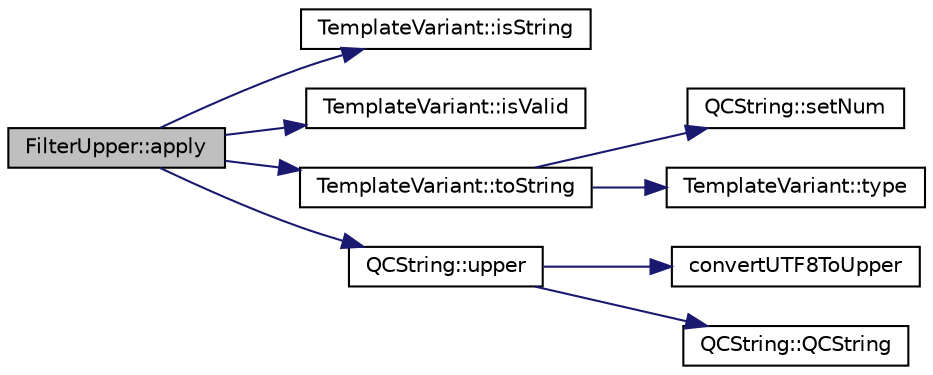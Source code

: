 digraph "FilterUpper::apply"
{
 // LATEX_PDF_SIZE
  edge [fontname="Helvetica",fontsize="10",labelfontname="Helvetica",labelfontsize="10"];
  node [fontname="Helvetica",fontsize="10",shape=record];
  rankdir="LR";
  Node1 [label="FilterUpper::apply",height=0.2,width=0.4,color="black", fillcolor="grey75", style="filled", fontcolor="black",tooltip=" "];
  Node1 -> Node2 [color="midnightblue",fontsize="10",style="solid",fontname="Helvetica"];
  Node2 [label="TemplateVariant::isString",height=0.2,width=0.4,color="black", fillcolor="white", style="filled",URL="$classTemplateVariant.html#a58289f012fe2d5afa506ed4ce14e2b41",tooltip=" "];
  Node1 -> Node3 [color="midnightblue",fontsize="10",style="solid",fontname="Helvetica"];
  Node3 [label="TemplateVariant::isValid",height=0.2,width=0.4,color="black", fillcolor="white", style="filled",URL="$classTemplateVariant.html#a0c6e3f3e625ca22ed2c567cf1ea98bdd",tooltip=" "];
  Node1 -> Node4 [color="midnightblue",fontsize="10",style="solid",fontname="Helvetica"];
  Node4 [label="TemplateVariant::toString",height=0.2,width=0.4,color="black", fillcolor="white", style="filled",URL="$classTemplateVariant.html#ab03869d8a226d83614fca23902b0facd",tooltip=" "];
  Node4 -> Node5 [color="midnightblue",fontsize="10",style="solid",fontname="Helvetica"];
  Node5 [label="QCString::setNum",height=0.2,width=0.4,color="black", fillcolor="white", style="filled",URL="$classQCString.html#a87d2bfa3fcbf407c32fab784df368b2d",tooltip=" "];
  Node4 -> Node6 [color="midnightblue",fontsize="10",style="solid",fontname="Helvetica"];
  Node6 [label="TemplateVariant::type",height=0.2,width=0.4,color="black", fillcolor="white", style="filled",URL="$classTemplateVariant.html#ae72935537eb622046af7dfb2026f83f9",tooltip=" "];
  Node1 -> Node7 [color="midnightblue",fontsize="10",style="solid",fontname="Helvetica"];
  Node7 [label="QCString::upper",height=0.2,width=0.4,color="black", fillcolor="white", style="filled",URL="$classQCString.html#a113ff6fe5b14585eebdcafbf2fe88cc4",tooltip=" "];
  Node7 -> Node8 [color="midnightblue",fontsize="10",style="solid",fontname="Helvetica"];
  Node8 [label="convertUTF8ToUpper",height=0.2,width=0.4,color="black", fillcolor="white", style="filled",URL="$utf8_8cpp.html#a2027564d4381eb6e539320ee8b2e0bcd",tooltip=" "];
  Node7 -> Node9 [color="midnightblue",fontsize="10",style="solid",fontname="Helvetica"];
  Node9 [label="QCString::QCString",height=0.2,width=0.4,color="black", fillcolor="white", style="filled",URL="$classQCString.html#ad691e1087cc03e14e00d1147ae0ecab7",tooltip=" "];
}
